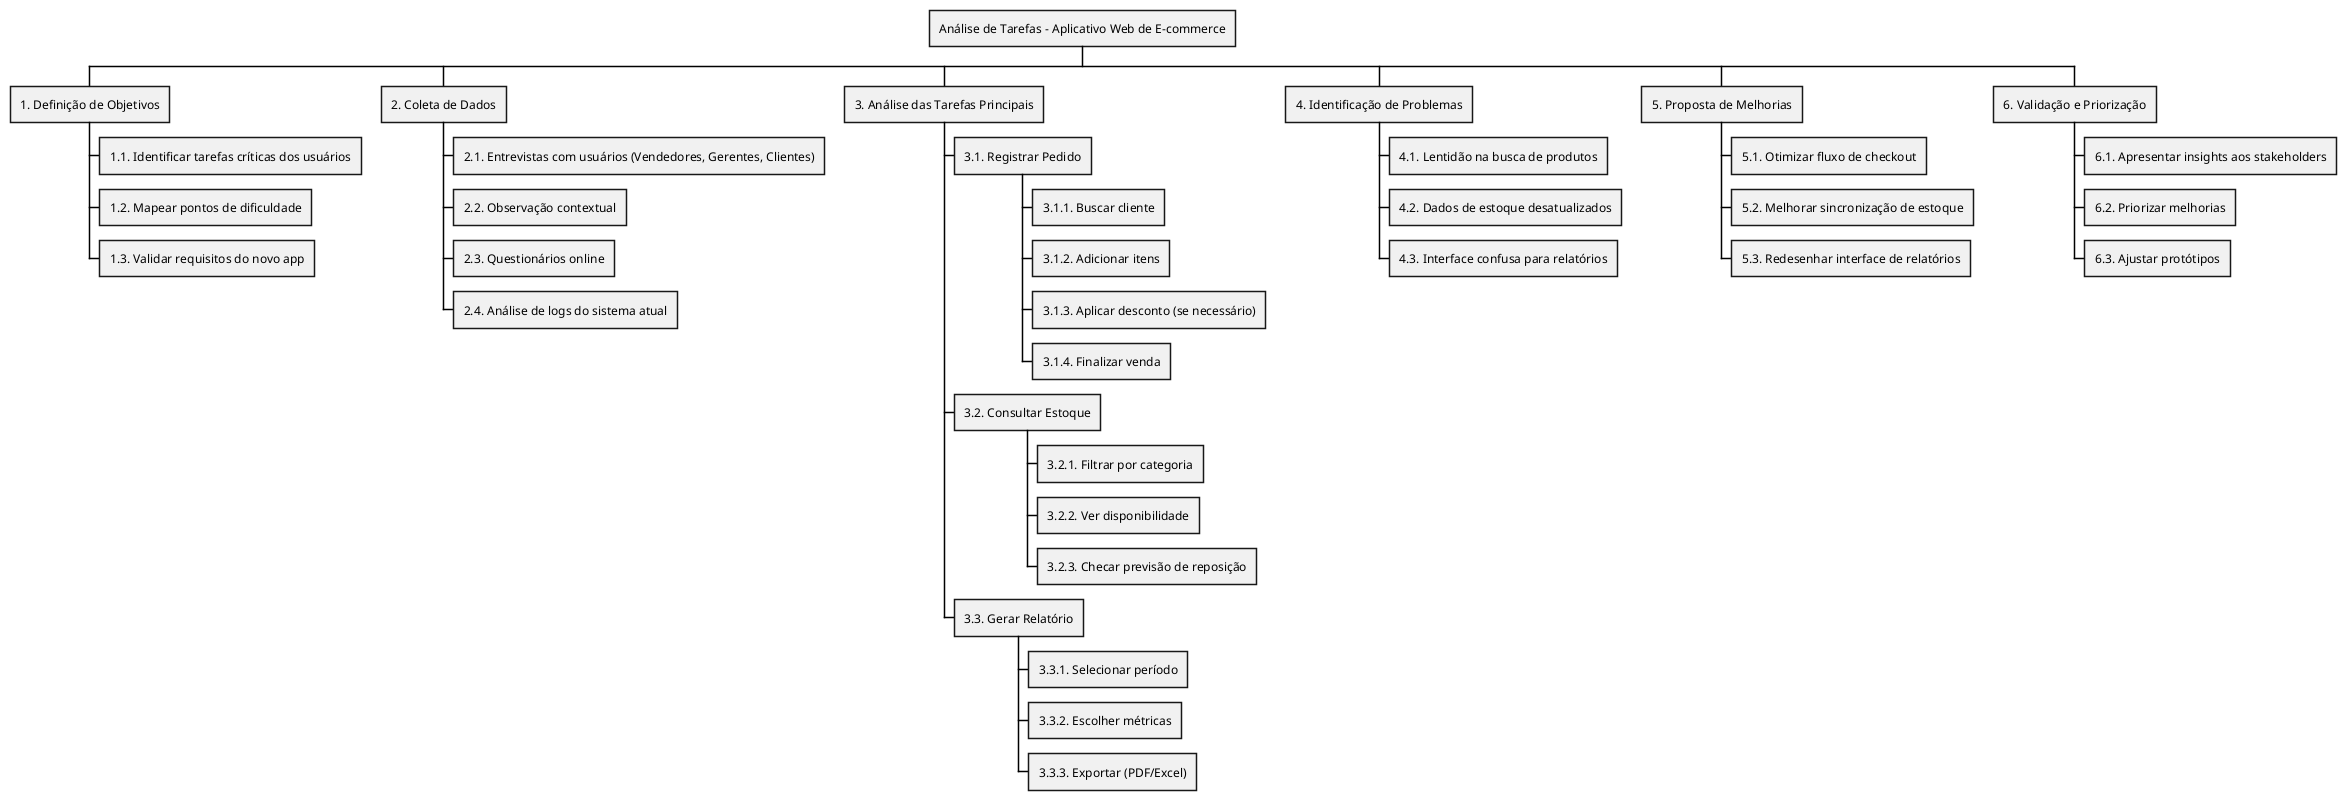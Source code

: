 @startwbs
skinparam monochrome true
skinparam shadowing false
skinparam ArrowColor #000000
skinparam BackgroundColor #FFFFFF

* Análise de Tarefas - Aplicativo Web de E-commerce
** 1. Definição de Objetivos
*** 1.1. Identificar tarefas críticas dos usuários
*** 1.2. Mapear pontos de dificuldade
*** 1.3. Validar requisitos do novo app
** 2. Coleta de Dados
*** 2.1. Entrevistas com usuários (Vendedores, Gerentes, Clientes)
*** 2.2. Observação contextual
*** 2.3. Questionários online
*** 2.4. Análise de logs do sistema atual
** 3. Análise das Tarefas Principais
*** 3.1. Registrar Pedido
**** 3.1.1. Buscar cliente
**** 3.1.2. Adicionar itens
**** 3.1.3. Aplicar desconto (se necessário)
**** 3.1.4. Finalizar venda
*** 3.2. Consultar Estoque
**** 3.2.1. Filtrar por categoria
**** 3.2.2. Ver disponibilidade
**** 3.2.3. Checar previsão de reposição
*** 3.3. Gerar Relatório
**** 3.3.1. Selecionar período
**** 3.3.2. Escolher métricas
**** 3.3.3. Exportar (PDF/Excel)
** 4. Identificação de Problemas
*** 4.1. Lentidão na busca de produtos
*** 4.2. Dados de estoque desatualizados
*** 4.3. Interface confusa para relatórios
** 5. Proposta de Melhorias
*** 5.1. Otimizar fluxo de checkout
*** 5.2. Melhorar sincronização de estoque
*** 5.3. Redesenhar interface de relatórios
** 6. Validação e Priorização
*** 6.1. Apresentar insights aos stakeholders
*** 6.2. Priorizar melhorias
*** 6.3. Ajustar protótipos
@endwbs

@startsalt
{
  {#white+lightgrey}
  {* <b>Aplicativo Web - Fluxo de Tarefas (Wireframe)</b> }

  // --- Tela: Registrar Pedido --- //
  {T "Registrar Pedido" 
    [Buscar cliente    | input:___________ 🔍]
    [Lista de produtos | ( ) Produto A  $10.00]
    [                  | ( ) Produto B  $15.00]
    [                  | (✔) Produto C  $20.00]
    [Desconto (%)      | input:___5%     [Aplicar]]
    [Total: $35.00     | [Finalizar Venda]]
  }

  // --- Tela: Consultar Estoque --- //
  {T "Consultar Estoque"
    [Filtrar por: | dropdown: Categoria ▼]
    [Itens no estoque:]
    {#
      | Produto | Qtd | Reposição |
      |---------|-----|-----------|
      | A       | 50  | 05/04     |
      | B       | 0   | 10/04     |
      | C       | 120 | -         |
    }
    [Atualizar Estoque]
  }

  // --- Tela: Gerar Relatório --- //
  {T "Gerar Relatório"
    [Período: | 01/03/2024 ▾ to 31/03/2024 ▾]
    [Métricas:]
    [ (✔) Vendas por dia  ]
    [ (✔) Produtos mais vendidos ]
    [ ( ) Ticket médio    ]
    [Formato: | (✔) PDF   ( ) Excel ]
    [ [Gerar Relatório] ]
  }

  // --- Notas --- //
  note right
    <b>Problemas identificados:</b>
    1. Campo de busca lento
    2. Atualização de estoque não automática
    3. Opções de relatório pouco intuitivas
  end note
}
@endsalt
